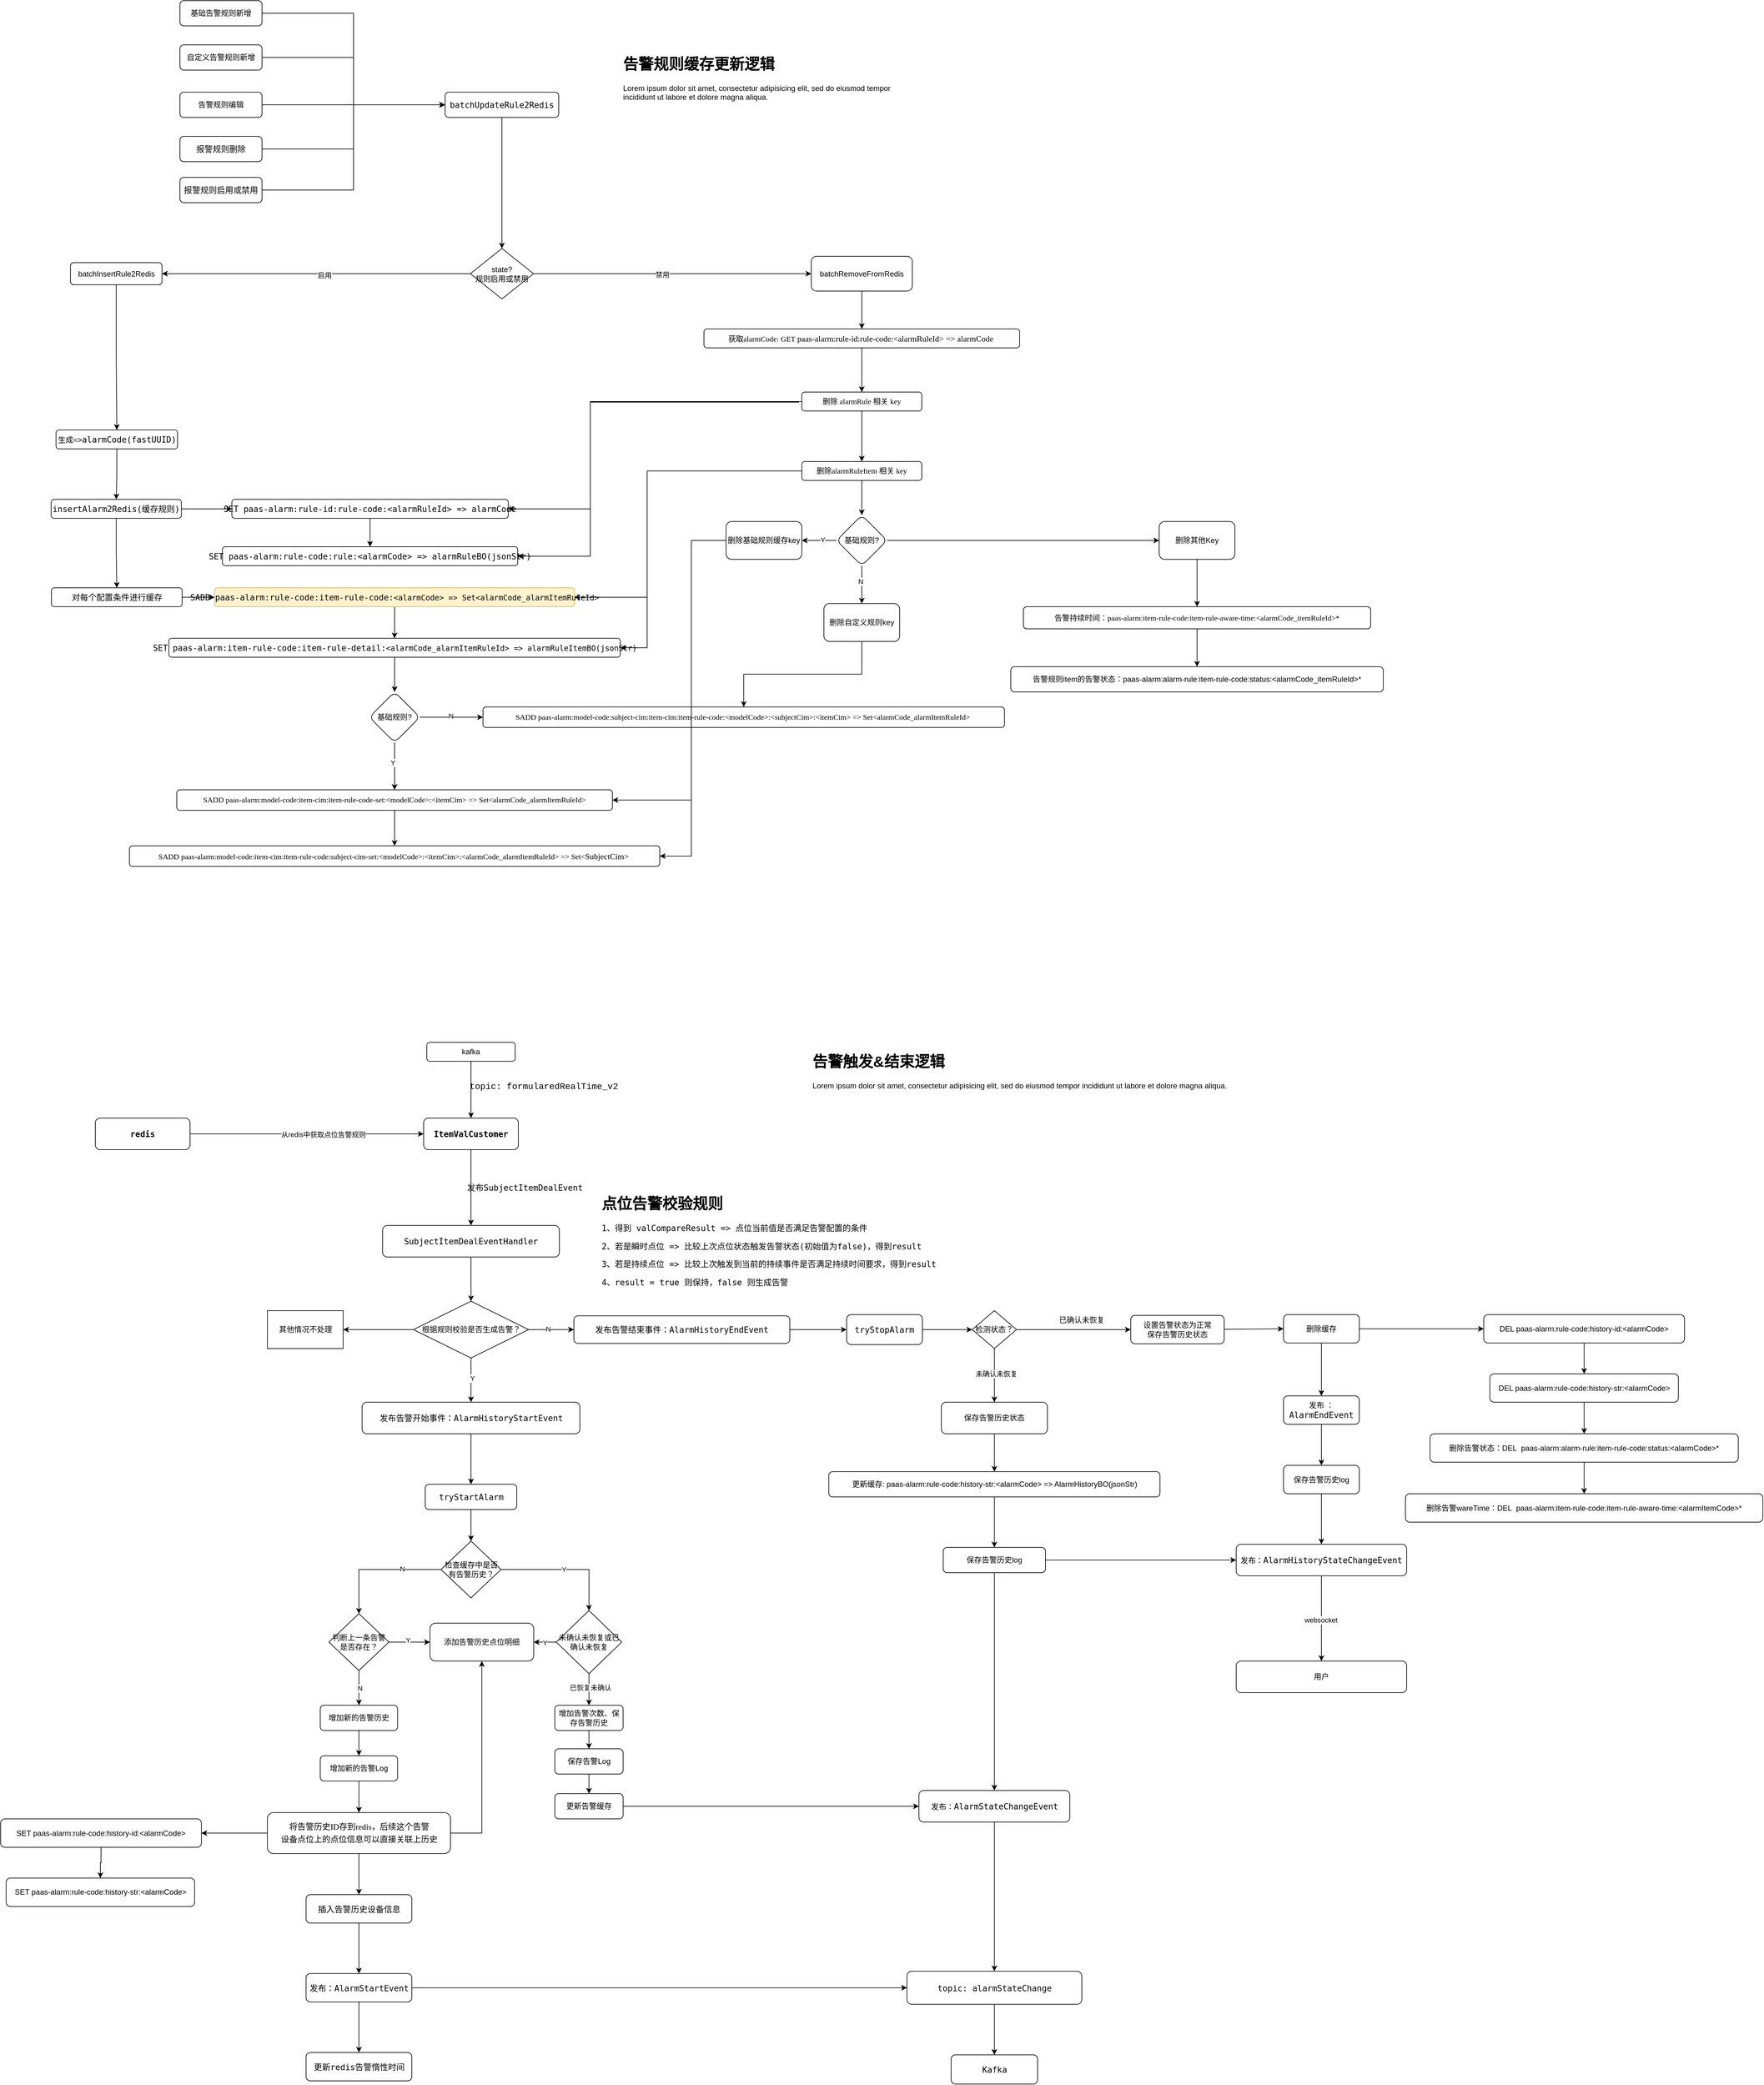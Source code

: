 <mxfile version="26.0.15">
  <diagram name="告警" id="GtPHsBBUX7Yxwo9CKAsK">
    <mxGraphModel dx="5683" dy="1894" grid="1" gridSize="10" guides="1" tooltips="1" connect="1" arrows="1" fold="1" page="1" pageScale="1" pageWidth="827" pageHeight="1169" math="0" shadow="0">
      <root>
        <mxCell id="0" />
        <mxCell id="1" parent="0" />
        <mxCell id="ge6eiEdTAFL3hpT854fV-4" value="" style="edgeStyle=orthogonalEdgeStyle;rounded=0;orthogonalLoop=1;jettySize=auto;html=1;" parent="1" source="ge6eiEdTAFL3hpT854fV-1" target="ge6eiEdTAFL3hpT854fV-3" edge="1">
          <mxGeometry relative="1" as="geometry" />
        </mxCell>
        <mxCell id="ge6eiEdTAFL3hpT854fV-5" value="&lt;div style=&quot;font-family: Consolas, &amp;quot;Courier New&amp;quot;, monospace; font-size: 14px; line-height: 19px; white-space-collapse: preserve;&quot;&gt;&lt;span style=&quot;&quot;&gt;topic: formularedRealTime_v2&lt;/span&gt;&lt;/div&gt;" style="edgeLabel;html=1;align=center;verticalAlign=middle;resizable=0;points=[];fontColor=default;labelBackgroundColor=none;" parent="ge6eiEdTAFL3hpT854fV-4" vertex="1" connectable="0">
          <mxGeometry x="-0.075" y="1" relative="1" as="geometry">
            <mxPoint x="114" y="-2" as="offset" />
          </mxGeometry>
        </mxCell>
        <mxCell id="ge6eiEdTAFL3hpT854fV-1" value="kafka" style="rounded=1;whiteSpace=wrap;html=1;" parent="1" vertex="1">
          <mxGeometry x="-2705" y="1440" width="140" height="30" as="geometry" />
        </mxCell>
        <mxCell id="ge6eiEdTAFL3hpT854fV-12" value="" style="edgeStyle=orthogonalEdgeStyle;rounded=0;orthogonalLoop=1;jettySize=auto;html=1;" parent="1" source="ge6eiEdTAFL3hpT854fV-3" target="ge6eiEdTAFL3hpT854fV-11" edge="1">
          <mxGeometry relative="1" as="geometry" />
        </mxCell>
        <mxCell id="ge6eiEdTAFL3hpT854fV-13" value="&lt;div style=&quot;&quot;&gt;&lt;pre style=&quot;font-family: &amp;quot;JetBrains Mono&amp;quot;, monospace; font-size: 9.8pt;&quot;&gt;&lt;font&gt;发布SubjectItemDealEvent&lt;/font&gt;&lt;/pre&gt;&lt;/div&gt;" style="edgeLabel;html=1;align=center;verticalAlign=middle;resizable=0;points=[];labelBackgroundColor=none;" parent="ge6eiEdTAFL3hpT854fV-12" vertex="1" connectable="0">
          <mxGeometry x="-0.15" relative="1" as="geometry">
            <mxPoint x="85" y="9" as="offset" />
          </mxGeometry>
        </mxCell>
        <mxCell id="ge6eiEdTAFL3hpT854fV-3" value="&lt;div&gt;&lt;pre style=&quot;font-family: &amp;quot;JetBrains Mono&amp;quot;, monospace; font-size: 9.8pt;&quot;&gt;&lt;b style=&quot;background-color: light-dark(#ffffff, var(--ge-dark-color, #121212));&quot;&gt;&lt;font&gt;ItemValCustomer&lt;/font&gt;&lt;/b&gt;&lt;/pre&gt;&lt;/div&gt;" style="rounded=1;whiteSpace=wrap;html=1;labelBackgroundColor=default;" parent="1" vertex="1">
          <mxGeometry x="-2710" y="1560" width="150" height="50" as="geometry" />
        </mxCell>
        <mxCell id="ge6eiEdTAFL3hpT854fV-9" style="edgeStyle=orthogonalEdgeStyle;rounded=0;orthogonalLoop=1;jettySize=auto;html=1;exitX=1;exitY=0.5;exitDx=0;exitDy=0;entryX=0;entryY=0.5;entryDx=0;entryDy=0;" parent="1" source="ge6eiEdTAFL3hpT854fV-6" target="ge6eiEdTAFL3hpT854fV-3" edge="1">
          <mxGeometry relative="1" as="geometry" />
        </mxCell>
        <mxCell id="ge6eiEdTAFL3hpT854fV-10" value="从redis中获取点位告警规则" style="edgeLabel;html=1;align=center;verticalAlign=middle;resizable=0;points=[];" parent="ge6eiEdTAFL3hpT854fV-9" vertex="1" connectable="0">
          <mxGeometry x="0.137" y="-1" relative="1" as="geometry">
            <mxPoint as="offset" />
          </mxGeometry>
        </mxCell>
        <mxCell id="ge6eiEdTAFL3hpT854fV-6" value="&lt;div&gt;&lt;pre style=&quot;font-family: &amp;quot;JetBrains Mono&amp;quot;, monospace; font-size: 9.8pt;&quot;&gt;&lt;b style=&quot;background-color: light-dark(#ffffff, var(--ge-dark-color, #121212));&quot;&gt;&lt;font&gt;redis&lt;/font&gt;&lt;/b&gt;&lt;/pre&gt;&lt;/div&gt;" style="rounded=1;whiteSpace=wrap;html=1;labelBackgroundColor=default;" parent="1" vertex="1">
          <mxGeometry x="-3230" y="1560" width="150" height="50" as="geometry" />
        </mxCell>
        <mxCell id="ge6eiEdTAFL3hpT854fV-15" style="edgeStyle=orthogonalEdgeStyle;rounded=0;orthogonalLoop=1;jettySize=auto;html=1;exitX=0.5;exitY=1;exitDx=0;exitDy=0;" parent="1" source="ge6eiEdTAFL3hpT854fV-11" target="ge6eiEdTAFL3hpT854fV-14" edge="1">
          <mxGeometry relative="1" as="geometry" />
        </mxCell>
        <mxCell id="ge6eiEdTAFL3hpT854fV-11" value="&lt;pre style=&quot;font-family: &amp;quot;JetBrains Mono&amp;quot;, monospace; font-size: 9.8pt;&quot;&gt;&lt;div&gt;&lt;pre style=&quot;font-family: &amp;quot;JetBrains Mono&amp;quot;, monospace; font-size: 9.8pt;&quot;&gt;&lt;div style=&quot;&quot;&gt;&lt;pre style=&quot;font-family: &amp;quot;JetBrains Mono&amp;quot;, monospace; font-size: 9.8pt;&quot;&gt;&lt;font&gt;SubjectItemDealEventHandler&lt;/font&gt;&lt;/pre&gt;&lt;/div&gt;&lt;/pre&gt;&lt;/div&gt;&lt;/pre&gt;" style="rounded=1;whiteSpace=wrap;html=1;labelBackgroundColor=default;strokeColor=default;" parent="1" vertex="1">
          <mxGeometry x="-2775" y="1730" width="280" height="50" as="geometry" />
        </mxCell>
        <mxCell id="ge6eiEdTAFL3hpT854fV-18" style="edgeStyle=orthogonalEdgeStyle;rounded=0;orthogonalLoop=1;jettySize=auto;html=1;exitX=1;exitY=0.5;exitDx=0;exitDy=0;entryX=0;entryY=0.5;entryDx=0;entryDy=0;" parent="1" source="ge6eiEdTAFL3hpT854fV-14" target="ge6eiEdTAFL3hpT854fV-17" edge="1">
          <mxGeometry relative="1" as="geometry" />
        </mxCell>
        <mxCell id="ge6eiEdTAFL3hpT854fV-19" value="N" style="edgeLabel;html=1;align=center;verticalAlign=middle;resizable=0;points=[];" parent="ge6eiEdTAFL3hpT854fV-18" vertex="1" connectable="0">
          <mxGeometry x="-0.17" y="1" relative="1" as="geometry">
            <mxPoint as="offset" />
          </mxGeometry>
        </mxCell>
        <mxCell id="ge6eiEdTAFL3hpT854fV-22" style="edgeStyle=orthogonalEdgeStyle;rounded=0;orthogonalLoop=1;jettySize=auto;html=1;exitX=0.5;exitY=1;exitDx=0;exitDy=0;" parent="1" source="ge6eiEdTAFL3hpT854fV-14" target="ge6eiEdTAFL3hpT854fV-20" edge="1">
          <mxGeometry relative="1" as="geometry" />
        </mxCell>
        <mxCell id="ge6eiEdTAFL3hpT854fV-23" value="Y" style="edgeLabel;html=1;align=center;verticalAlign=middle;resizable=0;points=[];" parent="ge6eiEdTAFL3hpT854fV-22" vertex="1" connectable="0">
          <mxGeometry x="-0.1" y="2" relative="1" as="geometry">
            <mxPoint as="offset" />
          </mxGeometry>
        </mxCell>
        <mxCell id="XDytoGcrAN4II-qXGKHd-34" value="" style="edgeStyle=orthogonalEdgeStyle;rounded=0;orthogonalLoop=1;jettySize=auto;html=1;" parent="1" source="ge6eiEdTAFL3hpT854fV-14" target="XDytoGcrAN4II-qXGKHd-33" edge="1">
          <mxGeometry relative="1" as="geometry" />
        </mxCell>
        <mxCell id="ge6eiEdTAFL3hpT854fV-14" value="根据规则校验是否生成告警？" style="rhombus;whiteSpace=wrap;html=1;" parent="1" vertex="1">
          <mxGeometry x="-2726.25" y="1850" width="182.5" height="90" as="geometry" />
        </mxCell>
        <mxCell id="ge6eiEdTAFL3hpT854fV-25" value="" style="edgeStyle=orthogonalEdgeStyle;rounded=0;orthogonalLoop=1;jettySize=auto;html=1;" parent="1" source="ge6eiEdTAFL3hpT854fV-17" target="ge6eiEdTAFL3hpT854fV-24" edge="1">
          <mxGeometry relative="1" as="geometry" />
        </mxCell>
        <mxCell id="ge6eiEdTAFL3hpT854fV-17" value="&lt;div&gt;&lt;pre style=&quot;font-family: &amp;quot;JetBrains Mono&amp;quot;, monospace; font-size: 9.8pt;&quot;&gt;&lt;font&gt;发布告警结束事件：AlarmHistoryEndEvent&lt;/font&gt;&lt;/pre&gt;&lt;/div&gt;" style="rounded=1;whiteSpace=wrap;html=1;" parent="1" vertex="1">
          <mxGeometry x="-2472" y="1873.13" width="342" height="43.75" as="geometry" />
        </mxCell>
        <mxCell id="ge6eiEdTAFL3hpT854fV-53" value="" style="edgeStyle=orthogonalEdgeStyle;rounded=0;orthogonalLoop=1;jettySize=auto;html=1;" parent="1" source="ge6eiEdTAFL3hpT854fV-20" target="ge6eiEdTAFL3hpT854fV-52" edge="1">
          <mxGeometry relative="1" as="geometry" />
        </mxCell>
        <mxCell id="ge6eiEdTAFL3hpT854fV-20" value="&lt;div&gt;&lt;pre style=&quot;font-family: &amp;quot;JetBrains Mono&amp;quot;, monospace; font-size: 9.8pt;&quot;&gt;&lt;font&gt;发布告警开始事件：AlarmHistoryStartEvent&lt;/font&gt;&lt;/pre&gt;&lt;/div&gt;" style="rounded=1;whiteSpace=wrap;html=1;" parent="1" vertex="1">
          <mxGeometry x="-2807.5" y="2010" width="345" height="50" as="geometry" />
        </mxCell>
        <mxCell id="ge6eiEdTAFL3hpT854fV-27" style="edgeStyle=orthogonalEdgeStyle;rounded=0;orthogonalLoop=1;jettySize=auto;html=1;exitX=1;exitY=0.5;exitDx=0;exitDy=0;entryX=0;entryY=0.5;entryDx=0;entryDy=0;" parent="1" source="ge6eiEdTAFL3hpT854fV-24" target="ge6eiEdTAFL3hpT854fV-26" edge="1">
          <mxGeometry relative="1" as="geometry" />
        </mxCell>
        <mxCell id="ge6eiEdTAFL3hpT854fV-24" value="&lt;pre style=&quot;font-family: &amp;quot;JetBrains Mono&amp;quot;, monospace; font-size: 9.8pt;&quot;&gt;&lt;div&gt;&lt;pre style=&quot;font-family: &amp;quot;JetBrains Mono&amp;quot;, monospace; font-size: 9.8pt;&quot;&gt;&lt;font&gt;tryStopAlarm&lt;/font&gt;&lt;/pre&gt;&lt;/div&gt;&lt;/pre&gt;" style="rounded=1;whiteSpace=wrap;html=1;" parent="1" vertex="1">
          <mxGeometry x="-2040" y="1871.25" width="120" height="47.5" as="geometry" />
        </mxCell>
        <mxCell id="ge6eiEdTAFL3hpT854fV-29" style="edgeStyle=orthogonalEdgeStyle;rounded=0;orthogonalLoop=1;jettySize=auto;html=1;exitX=1;exitY=0.5;exitDx=0;exitDy=0;entryX=0;entryY=0.5;entryDx=0;entryDy=0;" parent="1" source="ge6eiEdTAFL3hpT854fV-26" target="ge6eiEdTAFL3hpT854fV-28" edge="1">
          <mxGeometry relative="1" as="geometry" />
        </mxCell>
        <mxCell id="ge6eiEdTAFL3hpT854fV-43" style="edgeStyle=orthogonalEdgeStyle;rounded=0;orthogonalLoop=1;jettySize=auto;html=1;exitX=0.5;exitY=1;exitDx=0;exitDy=0;entryX=0.5;entryY=0;entryDx=0;entryDy=0;" parent="1" source="ge6eiEdTAFL3hpT854fV-26" target="ge6eiEdTAFL3hpT854fV-42" edge="1">
          <mxGeometry relative="1" as="geometry" />
        </mxCell>
        <mxCell id="ge6eiEdTAFL3hpT854fV-44" value="未确认未恢复" style="edgeLabel;html=1;align=center;verticalAlign=middle;resizable=0;points=[];" parent="ge6eiEdTAFL3hpT854fV-43" vertex="1" connectable="0">
          <mxGeometry x="-0.067" y="3" relative="1" as="geometry">
            <mxPoint as="offset" />
          </mxGeometry>
        </mxCell>
        <mxCell id="ge6eiEdTAFL3hpT854fV-26" value="检测状态？" style="rhombus;whiteSpace=wrap;html=1;" parent="1" vertex="1">
          <mxGeometry x="-1841" y="1865" width="70" height="60" as="geometry" />
        </mxCell>
        <mxCell id="ge6eiEdTAFL3hpT854fV-32" value="" style="rounded=0;orthogonalLoop=1;jettySize=auto;html=1;entryX=0;entryY=0.5;entryDx=0;entryDy=0;" parent="1" source="ge6eiEdTAFL3hpT854fV-28" target="ge6eiEdTAFL3hpT854fV-31" edge="1">
          <mxGeometry relative="1" as="geometry" />
        </mxCell>
        <mxCell id="ge6eiEdTAFL3hpT854fV-37" value="" style="edgeStyle=orthogonalEdgeStyle;rounded=0;orthogonalLoop=1;jettySize=auto;html=1;exitX=0.5;exitY=1;exitDx=0;exitDy=0;" parent="1" source="ge6eiEdTAFL3hpT854fV-34" target="ge6eiEdTAFL3hpT854fV-36" edge="1">
          <mxGeometry relative="1" as="geometry" />
        </mxCell>
        <mxCell id="ge6eiEdTAFL3hpT854fV-28" value="&lt;div&gt;设置告警状态为正常&lt;/div&gt;&lt;div&gt;保存告警历史状态&lt;/div&gt;" style="rounded=1;whiteSpace=wrap;html=1;" parent="1" vertex="1">
          <mxGeometry x="-1590" y="1872.5" width="148" height="45" as="geometry" />
        </mxCell>
        <mxCell id="ge6eiEdTAFL3hpT854fV-30" value="已确认未恢复" style="text;html=1;align=center;verticalAlign=middle;resizable=0;points=[];autosize=1;strokeColor=none;fillColor=none;" parent="1" vertex="1">
          <mxGeometry x="-1718" y="1865" width="100" height="30" as="geometry" />
        </mxCell>
        <mxCell id="ge6eiEdTAFL3hpT854fV-40" value="" style="edgeStyle=orthogonalEdgeStyle;rounded=0;orthogonalLoop=1;jettySize=auto;html=1;" parent="1" source="ge6eiEdTAFL3hpT854fV-31" target="ge6eiEdTAFL3hpT854fV-39" edge="1">
          <mxGeometry relative="1" as="geometry" />
        </mxCell>
        <mxCell id="XDytoGcrAN4II-qXGKHd-118" value="" style="edgeStyle=orthogonalEdgeStyle;rounded=0;orthogonalLoop=1;jettySize=auto;html=1;exitX=1;exitY=0.5;exitDx=0;exitDy=0;" parent="1" source="ge6eiEdTAFL3hpT854fV-31" target="XDytoGcrAN4II-qXGKHd-117" edge="1">
          <mxGeometry relative="1" as="geometry">
            <mxPoint x="-1110.88" y="1895.63" as="sourcePoint" />
          </mxGeometry>
        </mxCell>
        <mxCell id="ge6eiEdTAFL3hpT854fV-31" value="&lt;div&gt;删除缓存&lt;/div&gt;" style="rounded=1;whiteSpace=wrap;html=1;" parent="1" vertex="1">
          <mxGeometry x="-1348" y="1871.25" width="120" height="45" as="geometry" />
        </mxCell>
        <mxCell id="ge6eiEdTAFL3hpT854fV-34" value="&lt;div&gt;保存告警历史log&lt;/div&gt;" style="rounded=1;whiteSpace=wrap;html=1;" parent="1" vertex="1">
          <mxGeometry x="-1348" y="2110" width="120" height="45" as="geometry" />
        </mxCell>
        <mxCell id="ge6eiEdTAFL3hpT854fV-105" value="" style="edgeStyle=orthogonalEdgeStyle;rounded=0;orthogonalLoop=1;jettySize=auto;html=1;" parent="1" source="ge6eiEdTAFL3hpT854fV-36" target="ge6eiEdTAFL3hpT854fV-104" edge="1">
          <mxGeometry relative="1" as="geometry" />
        </mxCell>
        <mxCell id="ge6eiEdTAFL3hpT854fV-106" value="websocket" style="edgeLabel;html=1;align=center;verticalAlign=middle;resizable=0;points=[];" parent="ge6eiEdTAFL3hpT854fV-105" vertex="1" connectable="0">
          <mxGeometry x="0.048" y="-1" relative="1" as="geometry">
            <mxPoint y="-1" as="offset" />
          </mxGeometry>
        </mxCell>
        <mxCell id="ge6eiEdTAFL3hpT854fV-36" value="&lt;div&gt;发布：&lt;span style=&quot;font-family: &amp;quot;JetBrains Mono&amp;quot;, monospace; font-size: 9.8pt;&quot;&gt;&lt;font&gt;AlarmHistoryStateChangeEvent&lt;/font&gt;&lt;/span&gt;&lt;/div&gt;" style="rounded=1;whiteSpace=wrap;html=1;labelBackgroundColor=none;labelBorderColor=none;textShadow=0;" parent="1" vertex="1">
          <mxGeometry x="-1423" y="2235" width="270" height="50" as="geometry" />
        </mxCell>
        <mxCell id="ge6eiEdTAFL3hpT854fV-41" style="edgeStyle=orthogonalEdgeStyle;rounded=0;orthogonalLoop=1;jettySize=auto;html=1;exitX=0.5;exitY=1;exitDx=0;exitDy=0;" parent="1" source="ge6eiEdTAFL3hpT854fV-39" target="ge6eiEdTAFL3hpT854fV-34" edge="1">
          <mxGeometry relative="1" as="geometry" />
        </mxCell>
        <mxCell id="ge6eiEdTAFL3hpT854fV-39" value="&lt;span style=&quot;text-wrap-mode: nowrap;&quot;&gt;发布 ：&lt;/span&gt;&lt;span style=&quot;text-wrap-mode: nowrap; font-family: &amp;quot;JetBrains Mono&amp;quot;, monospace; font-size: 9.8pt;&quot;&gt;AlarmEndEvent&lt;/span&gt;" style="rounded=1;whiteSpace=wrap;html=1;" parent="1" vertex="1">
          <mxGeometry x="-1348" y="2000" width="120" height="45" as="geometry" />
        </mxCell>
        <mxCell id="ge6eiEdTAFL3hpT854fV-46" value="" style="edgeStyle=orthogonalEdgeStyle;rounded=0;orthogonalLoop=1;jettySize=auto;html=1;" parent="1" source="ge6eiEdTAFL3hpT854fV-42" target="ge6eiEdTAFL3hpT854fV-45" edge="1">
          <mxGeometry relative="1" as="geometry" />
        </mxCell>
        <mxCell id="ge6eiEdTAFL3hpT854fV-42" value="保存告警历史状态" style="rounded=1;whiteSpace=wrap;html=1;" parent="1" vertex="1">
          <mxGeometry x="-1890" y="2010" width="168" height="50" as="geometry" />
        </mxCell>
        <mxCell id="ge6eiEdTAFL3hpT854fV-48" value="" style="edgeStyle=orthogonalEdgeStyle;rounded=0;orthogonalLoop=1;jettySize=auto;html=1;" parent="1" source="ge6eiEdTAFL3hpT854fV-45" target="ge6eiEdTAFL3hpT854fV-47" edge="1">
          <mxGeometry relative="1" as="geometry" />
        </mxCell>
        <mxCell id="ge6eiEdTAFL3hpT854fV-45" value="更新缓存: paas-alarm:rule-code:history-str:&amp;lt;alarmCode&amp;gt; =&amp;gt; AlarmHistoryBO(jsonStr)" style="rounded=1;whiteSpace=wrap;html=1;" parent="1" vertex="1">
          <mxGeometry x="-2068.25" y="2120" width="524.5" height="40" as="geometry" />
        </mxCell>
        <mxCell id="ge6eiEdTAFL3hpT854fV-49" style="edgeStyle=orthogonalEdgeStyle;rounded=0;orthogonalLoop=1;jettySize=auto;html=1;exitX=1;exitY=0.5;exitDx=0;exitDy=0;entryX=0;entryY=0.5;entryDx=0;entryDy=0;" parent="1" source="ge6eiEdTAFL3hpT854fV-47" target="ge6eiEdTAFL3hpT854fV-36" edge="1">
          <mxGeometry relative="1" as="geometry" />
        </mxCell>
        <mxCell id="ge6eiEdTAFL3hpT854fV-51" value="" style="edgeStyle=orthogonalEdgeStyle;rounded=0;orthogonalLoop=1;jettySize=auto;html=1;" parent="1" source="ge6eiEdTAFL3hpT854fV-47" target="ge6eiEdTAFL3hpT854fV-50" edge="1">
          <mxGeometry relative="1" as="geometry" />
        </mxCell>
        <mxCell id="ge6eiEdTAFL3hpT854fV-47" value="保存告警历史log" style="rounded=1;whiteSpace=wrap;html=1;" parent="1" vertex="1">
          <mxGeometry x="-1887" y="2240" width="162" height="40" as="geometry" />
        </mxCell>
        <mxCell id="ge6eiEdTAFL3hpT854fV-100" style="edgeStyle=orthogonalEdgeStyle;rounded=0;orthogonalLoop=1;jettySize=auto;html=1;exitX=0.5;exitY=1;exitDx=0;exitDy=0;" parent="1" source="ge6eiEdTAFL3hpT854fV-50" target="ge6eiEdTAFL3hpT854fV-97" edge="1">
          <mxGeometry relative="1" as="geometry" />
        </mxCell>
        <mxCell id="ge6eiEdTAFL3hpT854fV-50" value="发布：&lt;span style=&quot;font-family: &amp;quot;JetBrains Mono&amp;quot;, monospace; font-size: 9.8pt;&quot;&gt;&lt;font&gt;AlarmStateChangeEvent&lt;/font&gt;&lt;/span&gt;" style="rounded=1;whiteSpace=wrap;html=1;" parent="1" vertex="1">
          <mxGeometry x="-1925.5" y="2625" width="239" height="50" as="geometry" />
        </mxCell>
        <mxCell id="ge6eiEdTAFL3hpT854fV-55" style="edgeStyle=orthogonalEdgeStyle;rounded=0;orthogonalLoop=1;jettySize=auto;html=1;exitX=0.5;exitY=1;exitDx=0;exitDy=0;entryX=0.5;entryY=0;entryDx=0;entryDy=0;" parent="1" source="ge6eiEdTAFL3hpT854fV-52" target="ge6eiEdTAFL3hpT854fV-54" edge="1">
          <mxGeometry relative="1" as="geometry" />
        </mxCell>
        <mxCell id="ge6eiEdTAFL3hpT854fV-52" value="&lt;pre style=&quot;font-family: &amp;quot;JetBrains Mono&amp;quot;, monospace; font-size: 9.8pt;&quot;&gt;&lt;div&gt;&lt;pre style=&quot;font-family: &amp;quot;JetBrains Mono&amp;quot;, monospace; font-size: 9.8pt;&quot;&gt;&lt;span&gt;&lt;font&gt;tryStartAlarm&lt;/font&gt;&lt;/span&gt;&lt;/pre&gt;&lt;/div&gt;&lt;/pre&gt;" style="rounded=1;whiteSpace=wrap;html=1;" parent="1" vertex="1">
          <mxGeometry x="-2707.5" y="2140" width="145" height="40" as="geometry" />
        </mxCell>
        <mxCell id="ge6eiEdTAFL3hpT854fV-57" value="" style="edgeStyle=orthogonalEdgeStyle;rounded=0;orthogonalLoop=1;jettySize=auto;html=1;exitX=1;exitY=0.5;exitDx=0;exitDy=0;" parent="1" source="ge6eiEdTAFL3hpT854fV-54" target="ge6eiEdTAFL3hpT854fV-56" edge="1">
          <mxGeometry relative="1" as="geometry" />
        </mxCell>
        <mxCell id="ge6eiEdTAFL3hpT854fV-58" value="Y" style="edgeLabel;html=1;align=center;verticalAlign=middle;resizable=0;points=[];" parent="ge6eiEdTAFL3hpT854fV-57" vertex="1" connectable="0">
          <mxGeometry x="-0.025" relative="1" as="geometry">
            <mxPoint as="offset" />
          </mxGeometry>
        </mxCell>
        <mxCell id="ge6eiEdTAFL3hpT854fV-75" value="" style="edgeStyle=orthogonalEdgeStyle;rounded=0;orthogonalLoop=1;jettySize=auto;html=1;" parent="1" source="ge6eiEdTAFL3hpT854fV-54" target="ge6eiEdTAFL3hpT854fV-74" edge="1">
          <mxGeometry relative="1" as="geometry" />
        </mxCell>
        <mxCell id="ge6eiEdTAFL3hpT854fV-76" value="N" style="edgeLabel;html=1;align=center;verticalAlign=middle;resizable=0;points=[];" parent="ge6eiEdTAFL3hpT854fV-75" vertex="1" connectable="0">
          <mxGeometry x="-0.38" y="-1" relative="1" as="geometry">
            <mxPoint as="offset" />
          </mxGeometry>
        </mxCell>
        <mxCell id="ge6eiEdTAFL3hpT854fV-54" value="检查缓存中是否有告警历史？" style="rhombus;whiteSpace=wrap;html=1;" parent="1" vertex="1">
          <mxGeometry x="-2682.5" y="2230" width="95" height="90" as="geometry" />
        </mxCell>
        <mxCell id="ge6eiEdTAFL3hpT854fV-64" value="" style="edgeStyle=orthogonalEdgeStyle;rounded=0;orthogonalLoop=1;jettySize=auto;html=1;" parent="1" source="ge6eiEdTAFL3hpT854fV-56" target="ge6eiEdTAFL3hpT854fV-63" edge="1">
          <mxGeometry relative="1" as="geometry" />
        </mxCell>
        <mxCell id="ge6eiEdTAFL3hpT854fV-65" value="Y" style="edgeLabel;html=1;align=center;verticalAlign=middle;resizable=0;points=[];" parent="ge6eiEdTAFL3hpT854fV-64" vertex="1" connectable="0">
          <mxGeometry x="-0.158" y="1" relative="1" as="geometry">
            <mxPoint as="offset" />
          </mxGeometry>
        </mxCell>
        <mxCell id="ge6eiEdTAFL3hpT854fV-67" value="" style="edgeStyle=orthogonalEdgeStyle;rounded=0;orthogonalLoop=1;jettySize=auto;html=1;" parent="1" source="ge6eiEdTAFL3hpT854fV-56" target="ge6eiEdTAFL3hpT854fV-66" edge="1">
          <mxGeometry relative="1" as="geometry" />
        </mxCell>
        <mxCell id="ge6eiEdTAFL3hpT854fV-68" value="已恢复未确认" style="edgeLabel;html=1;align=center;verticalAlign=middle;resizable=0;points=[];" parent="ge6eiEdTAFL3hpT854fV-67" vertex="1" connectable="0">
          <mxGeometry x="-0.14" y="2" relative="1" as="geometry">
            <mxPoint as="offset" />
          </mxGeometry>
        </mxCell>
        <mxCell id="ge6eiEdTAFL3hpT854fV-56" value="未确认未恢复或已确认未恢复" style="rhombus;whiteSpace=wrap;html=1;" parent="1" vertex="1">
          <mxGeometry x="-2500" y="2340" width="103.75" height="100" as="geometry" />
        </mxCell>
        <mxCell id="ge6eiEdTAFL3hpT854fV-63" value="添加告警历史点位明细" style="whiteSpace=wrap;html=1;glass=0;rounded=1;" parent="1" vertex="1">
          <mxGeometry x="-2700" y="2360" width="164.38" height="60" as="geometry" />
        </mxCell>
        <mxCell id="ge6eiEdTAFL3hpT854fV-70" value="" style="edgeStyle=orthogonalEdgeStyle;rounded=0;orthogonalLoop=1;jettySize=auto;html=1;" parent="1" source="ge6eiEdTAFL3hpT854fV-66" target="ge6eiEdTAFL3hpT854fV-69" edge="1">
          <mxGeometry relative="1" as="geometry" />
        </mxCell>
        <mxCell id="ge6eiEdTAFL3hpT854fV-66" value="增加告警次数、保存告警历史" style="whiteSpace=wrap;html=1;rounded=1;" parent="1" vertex="1">
          <mxGeometry x="-2502.19" y="2490" width="108.13" height="40" as="geometry" />
        </mxCell>
        <mxCell id="ge6eiEdTAFL3hpT854fV-72" value="" style="edgeStyle=orthogonalEdgeStyle;rounded=0;orthogonalLoop=1;jettySize=auto;html=1;" parent="1" source="ge6eiEdTAFL3hpT854fV-69" target="ge6eiEdTAFL3hpT854fV-71" edge="1">
          <mxGeometry relative="1" as="geometry" />
        </mxCell>
        <mxCell id="ge6eiEdTAFL3hpT854fV-69" value="保存告警Log" style="whiteSpace=wrap;html=1;rounded=1;glass=0;" parent="1" vertex="1">
          <mxGeometry x="-2502.19" y="2559" width="108.13" height="40" as="geometry" />
        </mxCell>
        <mxCell id="ge6eiEdTAFL3hpT854fV-73" style="edgeStyle=orthogonalEdgeStyle;rounded=0;orthogonalLoop=1;jettySize=auto;html=1;exitX=1;exitY=0.5;exitDx=0;exitDy=0;entryX=0;entryY=0.5;entryDx=0;entryDy=0;" parent="1" source="ge6eiEdTAFL3hpT854fV-71" target="ge6eiEdTAFL3hpT854fV-50" edge="1">
          <mxGeometry relative="1" as="geometry" />
        </mxCell>
        <mxCell id="ge6eiEdTAFL3hpT854fV-71" value="更新告警缓存" style="whiteSpace=wrap;html=1;rounded=1;" parent="1" vertex="1">
          <mxGeometry x="-2502.19" y="2630" width="108.13" height="40" as="geometry" />
        </mxCell>
        <mxCell id="ge6eiEdTAFL3hpT854fV-80" style="edgeStyle=orthogonalEdgeStyle;rounded=0;orthogonalLoop=1;jettySize=auto;html=1;exitX=1;exitY=0.5;exitDx=0;exitDy=0;entryX=0;entryY=0.5;entryDx=0;entryDy=0;" parent="1" source="ge6eiEdTAFL3hpT854fV-74" target="ge6eiEdTAFL3hpT854fV-63" edge="1">
          <mxGeometry relative="1" as="geometry" />
        </mxCell>
        <mxCell id="ge6eiEdTAFL3hpT854fV-81" value="Y" style="edgeLabel;html=1;align=center;verticalAlign=middle;resizable=0;points=[];" parent="ge6eiEdTAFL3hpT854fV-80" vertex="1" connectable="0">
          <mxGeometry x="-0.082" y="3" relative="1" as="geometry">
            <mxPoint as="offset" />
          </mxGeometry>
        </mxCell>
        <mxCell id="ge6eiEdTAFL3hpT854fV-83" value="" style="edgeStyle=orthogonalEdgeStyle;rounded=0;orthogonalLoop=1;jettySize=auto;html=1;" parent="1" source="ge6eiEdTAFL3hpT854fV-74" target="ge6eiEdTAFL3hpT854fV-82" edge="1">
          <mxGeometry relative="1" as="geometry" />
        </mxCell>
        <mxCell id="ge6eiEdTAFL3hpT854fV-89" value="N" style="edgeLabel;html=1;align=center;verticalAlign=middle;resizable=0;points=[];" parent="ge6eiEdTAFL3hpT854fV-83" vertex="1" connectable="0">
          <mxGeometry x="0.025" y="1" relative="1" as="geometry">
            <mxPoint as="offset" />
          </mxGeometry>
        </mxCell>
        <mxCell id="ge6eiEdTAFL3hpT854fV-74" value="判断上一条告警是否存在？" style="rhombus;whiteSpace=wrap;html=1;" parent="1" vertex="1">
          <mxGeometry x="-2860" y="2345" width="95" height="90" as="geometry" />
        </mxCell>
        <mxCell id="ge6eiEdTAFL3hpT854fV-86" value="" style="edgeStyle=orthogonalEdgeStyle;rounded=0;orthogonalLoop=1;jettySize=auto;html=1;" parent="1" source="ge6eiEdTAFL3hpT854fV-82" target="ge6eiEdTAFL3hpT854fV-85" edge="1">
          <mxGeometry relative="1" as="geometry" />
        </mxCell>
        <mxCell id="ge6eiEdTAFL3hpT854fV-82" value="增加新的告警历史" style="whiteSpace=wrap;html=1;rounded=1;" parent="1" vertex="1">
          <mxGeometry x="-2873.75" y="2490" width="122.5" height="40" as="geometry" />
        </mxCell>
        <mxCell id="ge6eiEdTAFL3hpT854fV-88" value="" style="edgeStyle=orthogonalEdgeStyle;rounded=0;orthogonalLoop=1;jettySize=auto;html=1;" parent="1" source="ge6eiEdTAFL3hpT854fV-85" target="ge6eiEdTAFL3hpT854fV-87" edge="1">
          <mxGeometry relative="1" as="geometry" />
        </mxCell>
        <mxCell id="ge6eiEdTAFL3hpT854fV-85" value="增加新的告警Log" style="whiteSpace=wrap;html=1;rounded=1;" parent="1" vertex="1">
          <mxGeometry x="-2873.75" y="2570" width="122.5" height="40" as="geometry" />
        </mxCell>
        <mxCell id="ge6eiEdTAFL3hpT854fV-90" style="edgeStyle=orthogonalEdgeStyle;rounded=0;orthogonalLoop=1;jettySize=auto;html=1;exitX=1;exitY=0.5;exitDx=0;exitDy=0;entryX=0.5;entryY=1;entryDx=0;entryDy=0;" parent="1" source="ge6eiEdTAFL3hpT854fV-87" target="ge6eiEdTAFL3hpT854fV-63" edge="1">
          <mxGeometry relative="1" as="geometry" />
        </mxCell>
        <mxCell id="ge6eiEdTAFL3hpT854fV-92" value="" style="edgeStyle=orthogonalEdgeStyle;rounded=0;orthogonalLoop=1;jettySize=auto;html=1;" parent="1" source="ge6eiEdTAFL3hpT854fV-87" target="ge6eiEdTAFL3hpT854fV-91" edge="1">
          <mxGeometry relative="1" as="geometry" />
        </mxCell>
        <mxCell id="XDytoGcrAN4II-qXGKHd-125" style="edgeStyle=orthogonalEdgeStyle;rounded=0;orthogonalLoop=1;jettySize=auto;html=1;exitX=0;exitY=0.5;exitDx=0;exitDy=0;entryX=1;entryY=0.5;entryDx=0;entryDy=0;" parent="1" source="ge6eiEdTAFL3hpT854fV-87" target="XDytoGcrAN4II-qXGKHd-123" edge="1">
          <mxGeometry relative="1" as="geometry" />
        </mxCell>
        <mxCell id="ge6eiEdTAFL3hpT854fV-87" value="&lt;div style=&quot;line-height: 50%;&quot;&gt;&lt;pre style=&quot;font-size: 9.8pt; line-height: 50%;&quot;&gt;&lt;font style=&quot;line-height: 50%;&quot; face=&quot;Verdana&quot;&gt;&lt;span style=&quot;background-color: light-dark(#ffffff, var(--ge-dark-color, #121212)); line-height: 50%;&quot;&gt;&lt;span style=&quot;line-height: 50%;&quot;&gt;将告警历史&lt;/span&gt;&lt;span style=&quot;line-height: 50%;&quot;&gt;ID&lt;/span&gt;&lt;span style=&quot;line-height: 50%;&quot;&gt;存到&lt;/span&gt;&lt;span style=&quot;line-height: 50%;&quot;&gt;redis&lt;/span&gt;&lt;span style=&quot;line-height: 50%;&quot;&gt;，后续这个告警&lt;/span&gt;&lt;/span&gt;&lt;/font&gt;&lt;/pre&gt;&lt;pre style=&quot;font-size: 9.8pt; line-height: 50%;&quot;&gt;&lt;span style=&quot;line-height: 50%;&quot;&gt;&lt;font style=&quot;line-height: 50%;&quot; face=&quot;Verdana&quot;&gt;&lt;span style=&quot;line-height: 50%;&quot;&gt;设备点位上的点位信息可以直接关联上历史&lt;/span&gt;&lt;/font&gt;&lt;/span&gt;&lt;/pre&gt;&lt;/div&gt;" style="whiteSpace=wrap;html=1;rounded=1;" parent="1" vertex="1">
          <mxGeometry x="-2957.5" y="2660" width="290" height="65" as="geometry" />
        </mxCell>
        <mxCell id="ge6eiEdTAFL3hpT854fV-94" value="" style="edgeStyle=orthogonalEdgeStyle;rounded=0;orthogonalLoop=1;jettySize=auto;html=1;" parent="1" source="ge6eiEdTAFL3hpT854fV-91" target="ge6eiEdTAFL3hpT854fV-93" edge="1">
          <mxGeometry relative="1" as="geometry" />
        </mxCell>
        <mxCell id="ge6eiEdTAFL3hpT854fV-91" value="&lt;pre style=&quot;font-family: 宋体, monospace; font-size: 9.8pt;&quot;&gt;插入告警历史设备信息&lt;/pre&gt;" style="whiteSpace=wrap;html=1;rounded=1;shadow=0;" parent="1" vertex="1">
          <mxGeometry x="-2896.25" y="2790" width="167.5" height="45" as="geometry" />
        </mxCell>
        <mxCell id="ge6eiEdTAFL3hpT854fV-96" value="" style="edgeStyle=orthogonalEdgeStyle;rounded=0;orthogonalLoop=1;jettySize=auto;html=1;" parent="1" source="ge6eiEdTAFL3hpT854fV-93" target="ge6eiEdTAFL3hpT854fV-95" edge="1">
          <mxGeometry relative="1" as="geometry" />
        </mxCell>
        <mxCell id="ge6eiEdTAFL3hpT854fV-98" style="edgeStyle=orthogonalEdgeStyle;rounded=0;orthogonalLoop=1;jettySize=auto;html=1;exitX=1;exitY=0.5;exitDx=0;exitDy=0;" parent="1" source="ge6eiEdTAFL3hpT854fV-93" target="ge6eiEdTAFL3hpT854fV-97" edge="1">
          <mxGeometry relative="1" as="geometry" />
        </mxCell>
        <mxCell id="ge6eiEdTAFL3hpT854fV-93" value="&lt;pre style=&quot;font-family: 宋体, monospace; font-size: 9.8pt;&quot;&gt;发布：AlarmStartEvent&lt;/pre&gt;" style="whiteSpace=wrap;html=1;rounded=1;" parent="1" vertex="1">
          <mxGeometry x="-2896.25" y="2915" width="167.5" height="45" as="geometry" />
        </mxCell>
        <mxCell id="ge6eiEdTAFL3hpT854fV-95" value="&lt;pre style=&quot;font-family: 宋体, monospace; font-size: 9.8pt;&quot;&gt;更新redis告警惰性时间&lt;/pre&gt;" style="whiteSpace=wrap;html=1;rounded=1;" parent="1" vertex="1">
          <mxGeometry x="-2896.25" y="3040" width="167.5" height="45" as="geometry" />
        </mxCell>
        <mxCell id="ge6eiEdTAFL3hpT854fV-102" value="" style="edgeStyle=orthogonalEdgeStyle;rounded=0;orthogonalLoop=1;jettySize=auto;html=1;" parent="1" source="ge6eiEdTAFL3hpT854fV-97" target="ge6eiEdTAFL3hpT854fV-101" edge="1">
          <mxGeometry relative="1" as="geometry" />
        </mxCell>
        <mxCell id="ge6eiEdTAFL3hpT854fV-97" value="&lt;pre style=&quot;font-family: &amp;quot;JetBrains Mono&amp;quot;, monospace; font-size: 9.8pt;&quot;&gt;topic: alarmStateChange&lt;/pre&gt;" style="rounded=1;whiteSpace=wrap;html=1;" parent="1" vertex="1">
          <mxGeometry x="-1944.5" y="2911.25" width="277" height="52.5" as="geometry" />
        </mxCell>
        <mxCell id="ge6eiEdTAFL3hpT854fV-99" value="&lt;pre style=&quot;font-family: &amp;quot;JetBrains Mono&amp;quot;, monospace; font-size: 9.8pt;&quot;&gt;&lt;br&gt;&lt;/pre&gt;" style="text;html=1;align=center;verticalAlign=middle;resizable=0;points=[];autosize=1;strokeColor=none;fillColor=none;" parent="1" vertex="1">
          <mxGeometry x="-2600" y="2897.5" width="20" height="60" as="geometry" />
        </mxCell>
        <mxCell id="ge6eiEdTAFL3hpT854fV-101" value="&lt;pre style=&quot;font-family: &amp;quot;JetBrains Mono&amp;quot;, monospace; font-size: 9.8pt;&quot;&gt;Kafka&lt;/pre&gt;" style="rounded=1;whiteSpace=wrap;html=1;" parent="1" vertex="1">
          <mxGeometry x="-1874.5" y="3043.75" width="137" height="46.25" as="geometry" />
        </mxCell>
        <mxCell id="ge6eiEdTAFL3hpT854fV-104" value="用户" style="rounded=1;whiteSpace=wrap;html=1;labelBackgroundColor=none;labelBorderColor=none;textShadow=0;" parent="1" vertex="1">
          <mxGeometry x="-1423" y="2420" width="270" height="50" as="geometry" />
        </mxCell>
        <mxCell id="XDytoGcrAN4II-qXGKHd-33" value="其他情况不处理" style="whiteSpace=wrap;html=1;" parent="1" vertex="1">
          <mxGeometry x="-2957.5" y="1865" width="120" height="60" as="geometry" />
        </mxCell>
        <mxCell id="XDytoGcrAN4II-qXGKHd-37" value="" style="edgeStyle=orthogonalEdgeStyle;rounded=0;orthogonalLoop=1;jettySize=auto;html=1;entryX=0;entryY=0.5;entryDx=0;entryDy=0;" parent="1" source="XDytoGcrAN4II-qXGKHd-35" target="XDytoGcrAN4II-qXGKHd-36" edge="1">
          <mxGeometry relative="1" as="geometry" />
        </mxCell>
        <mxCell id="XDytoGcrAN4II-qXGKHd-35" value="基础告警规则新增" style="rounded=1;whiteSpace=wrap;html=1;" parent="1" vertex="1">
          <mxGeometry x="-3096" y="-210" width="130" height="40" as="geometry" />
        </mxCell>
        <mxCell id="XDytoGcrAN4II-qXGKHd-53" style="edgeStyle=orthogonalEdgeStyle;rounded=0;orthogonalLoop=1;jettySize=auto;html=1;exitX=0.5;exitY=1;exitDx=0;exitDy=0;" parent="1" source="XDytoGcrAN4II-qXGKHd-36" target="XDytoGcrAN4II-qXGKHd-52" edge="1">
          <mxGeometry relative="1" as="geometry" />
        </mxCell>
        <mxCell id="XDytoGcrAN4II-qXGKHd-36" value="&lt;div&gt;&lt;pre style=&quot;font-family: &amp;quot;JetBrains Mono&amp;quot;, monospace; font-size: 9.8pt;&quot;&gt;&lt;span&gt;&lt;font&gt;batchUpdateRule2Redis&lt;/font&gt;&lt;/span&gt;&lt;/pre&gt;&lt;/div&gt;" style="rounded=1;whiteSpace=wrap;html=1;" parent="1" vertex="1">
          <mxGeometry x="-2676" y="-65" width="180" height="40" as="geometry" />
        </mxCell>
        <mxCell id="XDytoGcrAN4II-qXGKHd-40" style="edgeStyle=orthogonalEdgeStyle;rounded=0;orthogonalLoop=1;jettySize=auto;html=1;exitX=1;exitY=0.5;exitDx=0;exitDy=0;entryX=0;entryY=0.5;entryDx=0;entryDy=0;" parent="1" source="XDytoGcrAN4II-qXGKHd-38" target="XDytoGcrAN4II-qXGKHd-36" edge="1">
          <mxGeometry relative="1" as="geometry" />
        </mxCell>
        <mxCell id="XDytoGcrAN4II-qXGKHd-38" value="&lt;div&gt;&lt;pre style=&quot;font-family: 宋体, monospace; font-size: 9.8pt;&quot;&gt;&lt;span&gt;&lt;font&gt;报警规则删除&lt;/font&gt;&lt;/span&gt;&lt;/pre&gt;&lt;/div&gt;" style="rounded=1;whiteSpace=wrap;html=1;" parent="1" vertex="1">
          <mxGeometry x="-3096" y="5" width="130" height="40" as="geometry" />
        </mxCell>
        <mxCell id="XDytoGcrAN4II-qXGKHd-43" style="edgeStyle=orthogonalEdgeStyle;rounded=0;orthogonalLoop=1;jettySize=auto;html=1;exitX=1;exitY=0.5;exitDx=0;exitDy=0;entryX=0;entryY=0.5;entryDx=0;entryDy=0;" parent="1" source="XDytoGcrAN4II-qXGKHd-41" target="XDytoGcrAN4II-qXGKHd-36" edge="1">
          <mxGeometry relative="1" as="geometry" />
        </mxCell>
        <mxCell id="XDytoGcrAN4II-qXGKHd-41" value="&lt;div&gt;&lt;pre style=&quot;font-family: 宋体, monospace; font-size: 9.8pt;&quot;&gt;&lt;span&gt;&lt;font&gt;报警规则启用或禁用&lt;/font&gt;&lt;/span&gt;&lt;/pre&gt;&lt;/div&gt;" style="rounded=1;whiteSpace=wrap;html=1;" parent="1" vertex="1">
          <mxGeometry x="-3096" y="70" width="130" height="40" as="geometry" />
        </mxCell>
        <mxCell id="XDytoGcrAN4II-qXGKHd-47" style="edgeStyle=orthogonalEdgeStyle;rounded=0;orthogonalLoop=1;jettySize=auto;html=1;exitX=1;exitY=0.5;exitDx=0;exitDy=0;entryX=0;entryY=0.5;entryDx=0;entryDy=0;" parent="1" source="XDytoGcrAN4II-qXGKHd-44" target="XDytoGcrAN4II-qXGKHd-36" edge="1">
          <mxGeometry relative="1" as="geometry" />
        </mxCell>
        <mxCell id="XDytoGcrAN4II-qXGKHd-44" value="自定义告警规则新增" style="rounded=1;whiteSpace=wrap;html=1;" parent="1" vertex="1">
          <mxGeometry x="-3096" y="-140" width="130" height="40" as="geometry" />
        </mxCell>
        <mxCell id="XDytoGcrAN4II-qXGKHd-51" style="edgeStyle=orthogonalEdgeStyle;rounded=0;orthogonalLoop=1;jettySize=auto;html=1;exitX=1;exitY=0.5;exitDx=0;exitDy=0;entryX=0;entryY=0.5;entryDx=0;entryDy=0;" parent="1" source="XDytoGcrAN4II-qXGKHd-49" target="XDytoGcrAN4II-qXGKHd-36" edge="1">
          <mxGeometry relative="1" as="geometry" />
        </mxCell>
        <mxCell id="XDytoGcrAN4II-qXGKHd-49" value="告警规则编辑" style="rounded=1;whiteSpace=wrap;html=1;" parent="1" vertex="1">
          <mxGeometry x="-3096" y="-65" width="130" height="40" as="geometry" />
        </mxCell>
        <mxCell id="XDytoGcrAN4II-qXGKHd-55" value="" style="edgeStyle=orthogonalEdgeStyle;rounded=0;orthogonalLoop=1;jettySize=auto;html=1;" parent="1" source="XDytoGcrAN4II-qXGKHd-52" target="XDytoGcrAN4II-qXGKHd-54" edge="1">
          <mxGeometry relative="1" as="geometry" />
        </mxCell>
        <mxCell id="XDytoGcrAN4II-qXGKHd-56" value="启用" style="edgeLabel;html=1;align=center;verticalAlign=middle;resizable=0;points=[];" parent="XDytoGcrAN4II-qXGKHd-55" vertex="1" connectable="0">
          <mxGeometry x="-0.052" y="2" relative="1" as="geometry">
            <mxPoint as="offset" />
          </mxGeometry>
        </mxCell>
        <mxCell id="XDytoGcrAN4II-qXGKHd-58" value="" style="edgeStyle=orthogonalEdgeStyle;rounded=0;orthogonalLoop=1;jettySize=auto;html=1;" parent="1" source="XDytoGcrAN4II-qXGKHd-52" target="XDytoGcrAN4II-qXGKHd-57" edge="1">
          <mxGeometry relative="1" as="geometry" />
        </mxCell>
        <mxCell id="XDytoGcrAN4II-qXGKHd-59" value="禁用" style="edgeLabel;html=1;align=center;verticalAlign=middle;resizable=0;points=[];" parent="XDytoGcrAN4II-qXGKHd-58" vertex="1" connectable="0">
          <mxGeometry x="-0.074" y="-1" relative="1" as="geometry">
            <mxPoint as="offset" />
          </mxGeometry>
        </mxCell>
        <mxCell id="XDytoGcrAN4II-qXGKHd-52" value="state?&lt;div&gt;规则启用或禁用&lt;/div&gt;" style="rhombus;whiteSpace=wrap;html=1;" parent="1" vertex="1">
          <mxGeometry x="-2636" y="182.5" width="100" height="80" as="geometry" />
        </mxCell>
        <mxCell id="XDytoGcrAN4II-qXGKHd-61" value="" style="edgeStyle=orthogonalEdgeStyle;rounded=0;orthogonalLoop=1;jettySize=auto;html=1;" parent="1" source="XDytoGcrAN4II-qXGKHd-54" target="XDytoGcrAN4II-qXGKHd-60" edge="1">
          <mxGeometry relative="1" as="geometry" />
        </mxCell>
        <mxCell id="XDytoGcrAN4II-qXGKHd-54" value="batchInsertRule2Redis" style="rounded=1;whiteSpace=wrap;html=1;" parent="1" vertex="1">
          <mxGeometry x="-3269.38" y="205" width="145" height="35" as="geometry" />
        </mxCell>
        <mxCell id="XDytoGcrAN4II-qXGKHd-85" value="" style="edgeStyle=orthogonalEdgeStyle;rounded=0;orthogonalLoop=1;jettySize=auto;html=1;" parent="1" source="XDytoGcrAN4II-qXGKHd-57" target="XDytoGcrAN4II-qXGKHd-84" edge="1">
          <mxGeometry relative="1" as="geometry" />
        </mxCell>
        <mxCell id="XDytoGcrAN4II-qXGKHd-57" value="batchRemoveFromRedis" style="whiteSpace=wrap;html=1;rounded=1;" parent="1" vertex="1">
          <mxGeometry x="-2096" y="195" width="160" height="55" as="geometry" />
        </mxCell>
        <mxCell id="XDytoGcrAN4II-qXGKHd-63" value="" style="edgeStyle=orthogonalEdgeStyle;rounded=0;orthogonalLoop=1;jettySize=auto;html=1;" parent="1" source="XDytoGcrAN4II-qXGKHd-60" target="XDytoGcrAN4II-qXGKHd-62" edge="1">
          <mxGeometry relative="1" as="geometry" />
        </mxCell>
        <mxCell id="XDytoGcrAN4II-qXGKHd-60" value="生成=&amp;gt;&lt;span style=&quot;font-family: &amp;quot;JetBrains Mono&amp;quot;, monospace; font-size: 9.8pt;&quot;&gt;&lt;font&gt;alarmCode(fastUUID)&lt;/font&gt;&lt;/span&gt;" style="rounded=1;whiteSpace=wrap;html=1;" parent="1" vertex="1">
          <mxGeometry x="-3292.25" y="470" width="192.5" height="30" as="geometry" />
        </mxCell>
        <mxCell id="XDytoGcrAN4II-qXGKHd-65" value="" style="edgeStyle=orthogonalEdgeStyle;rounded=0;orthogonalLoop=1;jettySize=auto;html=1;" parent="1" source="XDytoGcrAN4II-qXGKHd-62" target="XDytoGcrAN4II-qXGKHd-64" edge="1">
          <mxGeometry relative="1" as="geometry" />
        </mxCell>
        <mxCell id="XDytoGcrAN4II-qXGKHd-69" value="" style="edgeStyle=orthogonalEdgeStyle;rounded=0;orthogonalLoop=1;jettySize=auto;html=1;" parent="1" source="XDytoGcrAN4II-qXGKHd-62" target="XDytoGcrAN4II-qXGKHd-68" edge="1">
          <mxGeometry relative="1" as="geometry" />
        </mxCell>
        <mxCell id="XDytoGcrAN4II-qXGKHd-62" value="&lt;div&gt;&lt;pre style=&quot;font-family: &amp;quot;JetBrains Mono&amp;quot;, monospace; font-size: 9.8pt;&quot;&gt;&lt;span&gt;&lt;font&gt;insertAlarm2Redis(缓存规则)&lt;/font&gt;&lt;/span&gt;&lt;/pre&gt;&lt;/div&gt;" style="rounded=1;whiteSpace=wrap;html=1;" parent="1" vertex="1">
          <mxGeometry x="-3300" y="580" width="206.25" height="30" as="geometry" />
        </mxCell>
        <mxCell id="XDytoGcrAN4II-qXGKHd-67" value="" style="edgeStyle=orthogonalEdgeStyle;rounded=0;orthogonalLoop=1;jettySize=auto;html=1;" parent="1" source="XDytoGcrAN4II-qXGKHd-64" target="XDytoGcrAN4II-qXGKHd-66" edge="1">
          <mxGeometry relative="1" as="geometry" />
        </mxCell>
        <mxCell id="XDytoGcrAN4II-qXGKHd-64" value="&lt;pre style=&quot;&quot;&gt;&lt;font face=&quot;JetBrains Mono, monospace&quot;&gt;&lt;span style=&quot;font-size: 13.067px;&quot;&gt;SET paas-alarm:rule-id:rule-code:&amp;lt;alarmRuleId&amp;gt; =&amp;gt; alarmCode&lt;/span&gt;&lt;/font&gt;&lt;/pre&gt;" style="rounded=1;whiteSpace=wrap;html=1;" parent="1" vertex="1">
          <mxGeometry x="-3013.75" y="580" width="437.75" height="30" as="geometry" />
        </mxCell>
        <mxCell id="XDytoGcrAN4II-qXGKHd-66" value="&lt;pre style=&quot;&quot;&gt;&lt;font face=&quot;JetBrains Mono, monospace&quot;&gt;&lt;span style=&quot;font-size: 13.067px;&quot;&gt;SET paas-alarm:rule-code:rule:&amp;lt;alarmCode&amp;gt; =&amp;gt; alarmRuleBO(jsonStr)&lt;/span&gt;&lt;/font&gt;&lt;/pre&gt;" style="rounded=1;whiteSpace=wrap;html=1;" parent="1" vertex="1">
          <mxGeometry x="-3028.75" y="655" width="467.75" height="30" as="geometry" />
        </mxCell>
        <mxCell id="XDytoGcrAN4II-qXGKHd-71" value="" style="edgeStyle=orthogonalEdgeStyle;rounded=0;orthogonalLoop=1;jettySize=auto;html=1;" parent="1" source="XDytoGcrAN4II-qXGKHd-68" target="XDytoGcrAN4II-qXGKHd-70" edge="1">
          <mxGeometry relative="1" as="geometry" />
        </mxCell>
        <mxCell id="XDytoGcrAN4II-qXGKHd-68" value="&lt;div&gt;&lt;pre style=&quot;font-family: &amp;quot;JetBrains Mono&amp;quot;, monospace; font-size: 9.8pt;&quot;&gt;&lt;span&gt;&lt;font&gt;对每个配置条件进行缓存&lt;/font&gt;&lt;/span&gt;&lt;/pre&gt;&lt;/div&gt;" style="rounded=1;whiteSpace=wrap;html=1;" parent="1" vertex="1">
          <mxGeometry x="-3299.5" y="720" width="207" height="30" as="geometry" />
        </mxCell>
        <mxCell id="XDytoGcrAN4II-qXGKHd-73" value="" style="edgeStyle=orthogonalEdgeStyle;rounded=0;orthogonalLoop=1;jettySize=auto;html=1;" parent="1" source="XDytoGcrAN4II-qXGKHd-70" target="XDytoGcrAN4II-qXGKHd-72" edge="1">
          <mxGeometry relative="1" as="geometry" />
        </mxCell>
        <mxCell id="XDytoGcrAN4II-qXGKHd-70" value="&lt;pre style=&quot;&quot;&gt;&lt;font face=&quot;JetBrains Mono, monospace&quot;&gt;&lt;span style=&quot;font-size: 13.067px;&quot;&gt;SADD paas-alarm:rule-code:item-rule-code:&lt;/span&gt;&lt;span style=&quot;font-size: 9.8pt;&quot;&gt;&lt;/span&gt;&lt;/font&gt;&amp;lt;alarmCode&amp;gt; =&amp;gt; Set&amp;lt;alarmCode_alarmItemRuleId&amp;gt;&lt;/pre&gt;" style="rounded=1;whiteSpace=wrap;html=1;fillColor=#fff2cc;strokeColor=#d6b656;" parent="1" vertex="1">
          <mxGeometry x="-3041" y="720" width="570" height="30" as="geometry" />
        </mxCell>
        <mxCell id="XDytoGcrAN4II-qXGKHd-75" value="" style="edgeStyle=orthogonalEdgeStyle;rounded=0;orthogonalLoop=1;jettySize=auto;html=1;" parent="1" source="XDytoGcrAN4II-qXGKHd-72" target="XDytoGcrAN4II-qXGKHd-74" edge="1">
          <mxGeometry relative="1" as="geometry" />
        </mxCell>
        <mxCell id="XDytoGcrAN4II-qXGKHd-72" value="&lt;pre style=&quot;&quot;&gt;&lt;font face=&quot;JetBrains Mono, monospace&quot;&gt;&lt;span style=&quot;font-size: 13.067px;&quot;&gt;SET paas-alarm:item-rule-code:item-rule-detail:&lt;/span&gt;&lt;/font&gt;&amp;lt;alarmCode_alarmItemRuleId&amp;gt; =&amp;gt; alarmRuleItemBO(jsonStr)&lt;br&gt;&lt;/pre&gt;" style="rounded=1;whiteSpace=wrap;html=1;" parent="1" vertex="1">
          <mxGeometry x="-3113.5" y="800" width="715" height="30" as="geometry" />
        </mxCell>
        <mxCell id="XDytoGcrAN4II-qXGKHd-77" value="" style="edgeStyle=orthogonalEdgeStyle;rounded=0;orthogonalLoop=1;jettySize=auto;html=1;" parent="1" source="XDytoGcrAN4II-qXGKHd-74" target="XDytoGcrAN4II-qXGKHd-76" edge="1">
          <mxGeometry relative="1" as="geometry" />
        </mxCell>
        <mxCell id="XDytoGcrAN4II-qXGKHd-78" value="Y" style="edgeLabel;html=1;align=center;verticalAlign=middle;resizable=0;points=[];" parent="XDytoGcrAN4II-qXGKHd-77" vertex="1" connectable="0">
          <mxGeometry x="-0.143" y="-3" relative="1" as="geometry">
            <mxPoint as="offset" />
          </mxGeometry>
        </mxCell>
        <mxCell id="XDytoGcrAN4II-qXGKHd-82" value="" style="edgeStyle=orthogonalEdgeStyle;rounded=0;orthogonalLoop=1;jettySize=auto;html=1;" parent="1" source="XDytoGcrAN4II-qXGKHd-74" target="XDytoGcrAN4II-qXGKHd-81" edge="1">
          <mxGeometry relative="1" as="geometry" />
        </mxCell>
        <mxCell id="XDytoGcrAN4II-qXGKHd-83" value="N" style="edgeLabel;html=1;align=center;verticalAlign=middle;resizable=0;points=[];" parent="XDytoGcrAN4II-qXGKHd-82" vertex="1" connectable="0">
          <mxGeometry x="-0.03" y="2" relative="1" as="geometry">
            <mxPoint as="offset" />
          </mxGeometry>
        </mxCell>
        <mxCell id="XDytoGcrAN4II-qXGKHd-74" value="基础规则?" style="rhombus;whiteSpace=wrap;html=1;rounded=1;" parent="1" vertex="1">
          <mxGeometry x="-2796" y="885" width="80" height="80" as="geometry" />
        </mxCell>
        <mxCell id="XDytoGcrAN4II-qXGKHd-80" value="" style="edgeStyle=orthogonalEdgeStyle;rounded=0;orthogonalLoop=1;jettySize=auto;html=1;" parent="1" source="XDytoGcrAN4II-qXGKHd-76" target="XDytoGcrAN4II-qXGKHd-79" edge="1">
          <mxGeometry relative="1" as="geometry" />
        </mxCell>
        <mxCell id="XDytoGcrAN4II-qXGKHd-76" value="&lt;font face=&quot;Georgia&quot;&gt;SADD paas-alarm:model-code:item-cim:item-rule-code-set:&amp;lt;modelCode&amp;gt;:&amp;lt;itemCim&amp;gt; =&amp;gt; Set&lt;span style=&quot;background-color: transparent; color: light-dark(rgb(0, 0, 0), rgb(255, 255, 255));&quot;&gt;&amp;lt;alarmCode_alarmItemRuleId&amp;gt;&lt;/span&gt;&lt;/font&gt;" style="whiteSpace=wrap;html=1;rounded=1;" parent="1" vertex="1">
          <mxGeometry x="-3101" y="1040" width="690" height="32.5" as="geometry" />
        </mxCell>
        <mxCell id="XDytoGcrAN4II-qXGKHd-79" value="&lt;font face=&quot;Georgia&quot;&gt;SADD paas-alarm:model-code:item-cim:item-rule-code:subject-cim-set:&amp;lt;modelCode&amp;gt;:&amp;lt;itemCim&amp;gt;:&lt;span style=&quot;background-color: transparent; color: light-dark(rgb(0, 0, 0), rgb(255, 255, 255));&quot;&gt;&amp;lt;alarmCode_alarmItemRuleId&amp;gt; =&amp;gt; Set&amp;lt;&lt;/span&gt;&lt;span style=&quot;font-size: 9.8pt;&quot;&gt;&lt;font&gt;SubjectCim&amp;gt;&lt;/font&gt;&lt;/span&gt;&lt;span style=&quot;background-color: transparent; color: light-dark(rgb(0, 0, 0), rgb(255, 255, 255));&quot;&gt;&amp;nbsp;&lt;/span&gt;&lt;/font&gt;" style="whiteSpace=wrap;html=1;rounded=1;" parent="1" vertex="1">
          <mxGeometry x="-3176" y="1128.75" width="840" height="32.5" as="geometry" />
        </mxCell>
        <mxCell id="XDytoGcrAN4II-qXGKHd-81" value="&lt;font face=&quot;Georgia&quot;&gt;SADD paas-alarm:model-code:subject-cim:item-cim:item-rule-code:&amp;lt;modelCode&amp;gt;:&amp;lt;subjectCim&amp;gt;:&amp;lt;itemCim&amp;gt; =&amp;gt; Set&lt;span style=&quot;background-color: transparent; color: light-dark(rgb(0, 0, 0), rgb(255, 255, 255));&quot;&gt;&amp;lt;alarmCode_alarmItemRuleId&amp;gt;&lt;/span&gt;&lt;span style=&quot;background-color: transparent; color: light-dark(rgb(0, 0, 0), rgb(255, 255, 255));&quot;&gt;&amp;nbsp;&lt;/span&gt;&lt;/font&gt;" style="whiteSpace=wrap;html=1;rounded=1;" parent="1" vertex="1">
          <mxGeometry x="-2616" y="908.75" width="826" height="32.5" as="geometry" />
        </mxCell>
        <mxCell id="XDytoGcrAN4II-qXGKHd-87" value="" style="edgeStyle=orthogonalEdgeStyle;rounded=0;orthogonalLoop=1;jettySize=auto;html=1;" parent="1" source="XDytoGcrAN4II-qXGKHd-84" target="XDytoGcrAN4II-qXGKHd-86" edge="1">
          <mxGeometry relative="1" as="geometry" />
        </mxCell>
        <mxCell id="XDytoGcrAN4II-qXGKHd-84" value="&lt;font face=&quot;Georgia&quot;&gt;获取alarmCode: GET&amp;nbsp;&lt;span style=&quot;font-size: 9.8pt;&quot;&gt;&lt;font&gt;paas-alarm:rule-id:rule-code:&amp;lt;alarmRuleId&amp;gt; =&amp;gt; alarmCode&lt;/font&gt;&lt;/span&gt;&amp;nbsp;&lt;/font&gt;" style="whiteSpace=wrap;html=1;rounded=1;" parent="1" vertex="1">
          <mxGeometry x="-2266" y="310" width="500" height="30" as="geometry" />
        </mxCell>
        <mxCell id="XDytoGcrAN4II-qXGKHd-88" style="edgeStyle=orthogonalEdgeStyle;rounded=0;orthogonalLoop=1;jettySize=auto;html=1;entryX=1;entryY=0.5;entryDx=0;entryDy=0;" parent="1" target="XDytoGcrAN4II-qXGKHd-66" edge="1">
          <mxGeometry relative="1" as="geometry">
            <mxPoint x="-2116" y="425" as="sourcePoint" />
            <Array as="points">
              <mxPoint x="-2446" y="426" />
              <mxPoint x="-2446" y="670" />
            </Array>
          </mxGeometry>
        </mxCell>
        <mxCell id="XDytoGcrAN4II-qXGKHd-89" style="edgeStyle=orthogonalEdgeStyle;rounded=0;orthogonalLoop=1;jettySize=auto;html=1;exitX=0;exitY=0.5;exitDx=0;exitDy=0;entryX=1;entryY=0.5;entryDx=0;entryDy=0;" parent="1" source="XDytoGcrAN4II-qXGKHd-86" target="XDytoGcrAN4II-qXGKHd-64" edge="1">
          <mxGeometry relative="1" as="geometry">
            <Array as="points">
              <mxPoint x="-2446" y="425" />
              <mxPoint x="-2446" y="595" />
            </Array>
          </mxGeometry>
        </mxCell>
        <mxCell id="XDytoGcrAN4II-qXGKHd-91" value="" style="edgeStyle=orthogonalEdgeStyle;rounded=0;orthogonalLoop=1;jettySize=auto;html=1;" parent="1" source="XDytoGcrAN4II-qXGKHd-86" target="XDytoGcrAN4II-qXGKHd-90" edge="1">
          <mxGeometry relative="1" as="geometry" />
        </mxCell>
        <mxCell id="XDytoGcrAN4II-qXGKHd-86" value="&lt;font face=&quot;Georgia&quot;&gt;删除 alarmRule 相关 key&lt;/font&gt;" style="whiteSpace=wrap;html=1;rounded=1;" parent="1" vertex="1">
          <mxGeometry x="-2111" y="410" width="190" height="30" as="geometry" />
        </mxCell>
        <mxCell id="XDytoGcrAN4II-qXGKHd-92" style="edgeStyle=orthogonalEdgeStyle;rounded=0;orthogonalLoop=1;jettySize=auto;html=1;exitX=0;exitY=0.5;exitDx=0;exitDy=0;entryX=1;entryY=0.5;entryDx=0;entryDy=0;" parent="1" source="XDytoGcrAN4II-qXGKHd-90" target="XDytoGcrAN4II-qXGKHd-70" edge="1">
          <mxGeometry relative="1" as="geometry">
            <Array as="points">
              <mxPoint x="-2356" y="535" />
              <mxPoint x="-2356" y="735" />
            </Array>
          </mxGeometry>
        </mxCell>
        <mxCell id="XDytoGcrAN4II-qXGKHd-93" style="edgeStyle=orthogonalEdgeStyle;rounded=0;orthogonalLoop=1;jettySize=auto;html=1;exitX=0;exitY=0.5;exitDx=0;exitDy=0;entryX=1;entryY=0.5;entryDx=0;entryDy=0;" parent="1" source="XDytoGcrAN4II-qXGKHd-90" target="XDytoGcrAN4II-qXGKHd-72" edge="1">
          <mxGeometry relative="1" as="geometry">
            <Array as="points">
              <mxPoint x="-2356" y="535" />
              <mxPoint x="-2356" y="815" />
            </Array>
          </mxGeometry>
        </mxCell>
        <mxCell id="XDytoGcrAN4II-qXGKHd-95" value="" style="edgeStyle=orthogonalEdgeStyle;rounded=0;orthogonalLoop=1;jettySize=auto;html=1;" parent="1" source="XDytoGcrAN4II-qXGKHd-90" target="XDytoGcrAN4II-qXGKHd-94" edge="1">
          <mxGeometry relative="1" as="geometry" />
        </mxCell>
        <mxCell id="XDytoGcrAN4II-qXGKHd-90" value="&lt;font face=&quot;Georgia&quot;&gt;删除alarmRuleItem 相关 key&lt;/font&gt;" style="whiteSpace=wrap;html=1;rounded=1;" parent="1" vertex="1">
          <mxGeometry x="-2111" y="520" width="190" height="30" as="geometry" />
        </mxCell>
        <mxCell id="XDytoGcrAN4II-qXGKHd-98" value="" style="edgeStyle=orthogonalEdgeStyle;rounded=0;orthogonalLoop=1;jettySize=auto;html=1;exitX=0;exitY=0.5;exitDx=0;exitDy=0;" parent="1" source="XDytoGcrAN4II-qXGKHd-94" target="XDytoGcrAN4II-qXGKHd-97" edge="1">
          <mxGeometry relative="1" as="geometry" />
        </mxCell>
        <mxCell id="XDytoGcrAN4II-qXGKHd-101" value="Y" style="edgeLabel;html=1;align=center;verticalAlign=middle;resizable=0;points=[];" parent="XDytoGcrAN4II-qXGKHd-98" vertex="1" connectable="0">
          <mxGeometry x="-0.2" y="-1" relative="1" as="geometry">
            <mxPoint as="offset" />
          </mxGeometry>
        </mxCell>
        <mxCell id="XDytoGcrAN4II-qXGKHd-103" value="" style="edgeStyle=orthogonalEdgeStyle;rounded=0;orthogonalLoop=1;jettySize=auto;html=1;" parent="1" source="XDytoGcrAN4II-qXGKHd-94" target="XDytoGcrAN4II-qXGKHd-102" edge="1">
          <mxGeometry relative="1" as="geometry" />
        </mxCell>
        <mxCell id="XDytoGcrAN4II-qXGKHd-106" value="N" style="edgeLabel;html=1;align=center;verticalAlign=middle;resizable=0;points=[];" parent="XDytoGcrAN4II-qXGKHd-103" vertex="1" connectable="0">
          <mxGeometry x="-0.17" y="-2" relative="1" as="geometry">
            <mxPoint as="offset" />
          </mxGeometry>
        </mxCell>
        <mxCell id="XDytoGcrAN4II-qXGKHd-109" value="" style="edgeStyle=orthogonalEdgeStyle;rounded=0;orthogonalLoop=1;jettySize=auto;html=1;" parent="1" source="XDytoGcrAN4II-qXGKHd-94" target="XDytoGcrAN4II-qXGKHd-108" edge="1">
          <mxGeometry relative="1" as="geometry" />
        </mxCell>
        <mxCell id="XDytoGcrAN4II-qXGKHd-94" value="基础规则?" style="rhombus;whiteSpace=wrap;html=1;rounded=1;" parent="1" vertex="1">
          <mxGeometry x="-2056" y="605" width="80" height="80" as="geometry" />
        </mxCell>
        <mxCell id="XDytoGcrAN4II-qXGKHd-99" style="edgeStyle=orthogonalEdgeStyle;rounded=0;orthogonalLoop=1;jettySize=auto;html=1;exitX=0;exitY=0.5;exitDx=0;exitDy=0;entryX=1;entryY=0.5;entryDx=0;entryDy=0;" parent="1" source="XDytoGcrAN4II-qXGKHd-97" target="XDytoGcrAN4II-qXGKHd-76" edge="1">
          <mxGeometry relative="1" as="geometry">
            <Array as="points">
              <mxPoint x="-2286" y="645" />
              <mxPoint x="-2286" y="1056" />
            </Array>
          </mxGeometry>
        </mxCell>
        <mxCell id="XDytoGcrAN4II-qXGKHd-100" style="edgeStyle=orthogonalEdgeStyle;rounded=0;orthogonalLoop=1;jettySize=auto;html=1;exitX=0;exitY=0.5;exitDx=0;exitDy=0;entryX=1;entryY=0.5;entryDx=0;entryDy=0;" parent="1" source="XDytoGcrAN4II-qXGKHd-97" target="XDytoGcrAN4II-qXGKHd-79" edge="1">
          <mxGeometry relative="1" as="geometry">
            <Array as="points">
              <mxPoint x="-2286" y="645" />
              <mxPoint x="-2286" y="1145" />
            </Array>
          </mxGeometry>
        </mxCell>
        <mxCell id="XDytoGcrAN4II-qXGKHd-97" value="删除基础规则缓存key" style="whiteSpace=wrap;html=1;rounded=1;" parent="1" vertex="1">
          <mxGeometry x="-2231" y="615" width="120" height="60" as="geometry" />
        </mxCell>
        <mxCell id="XDytoGcrAN4II-qXGKHd-107" style="edgeStyle=orthogonalEdgeStyle;rounded=0;orthogonalLoop=1;jettySize=auto;html=1;exitX=0.5;exitY=1;exitDx=0;exitDy=0;" parent="1" source="XDytoGcrAN4II-qXGKHd-102" target="XDytoGcrAN4II-qXGKHd-81" edge="1">
          <mxGeometry relative="1" as="geometry" />
        </mxCell>
        <mxCell id="XDytoGcrAN4II-qXGKHd-102" value="删除自定义规则key" style="whiteSpace=wrap;html=1;rounded=1;" parent="1" vertex="1">
          <mxGeometry x="-2076" y="745" width="120" height="60" as="geometry" />
        </mxCell>
        <mxCell id="XDytoGcrAN4II-qXGKHd-111" value="" style="edgeStyle=orthogonalEdgeStyle;rounded=0;orthogonalLoop=1;jettySize=auto;html=1;" parent="1" source="XDytoGcrAN4II-qXGKHd-108" target="XDytoGcrAN4II-qXGKHd-110" edge="1">
          <mxGeometry relative="1" as="geometry" />
        </mxCell>
        <mxCell id="XDytoGcrAN4II-qXGKHd-108" value="删除其他Key" style="whiteSpace=wrap;html=1;rounded=1;" parent="1" vertex="1">
          <mxGeometry x="-1545" y="615" width="120" height="60" as="geometry" />
        </mxCell>
        <mxCell id="XDytoGcrAN4II-qXGKHd-113" value="" style="edgeStyle=orthogonalEdgeStyle;rounded=0;orthogonalLoop=1;jettySize=auto;html=1;" parent="1" source="XDytoGcrAN4II-qXGKHd-110" target="XDytoGcrAN4II-qXGKHd-112" edge="1">
          <mxGeometry relative="1" as="geometry" />
        </mxCell>
        <mxCell id="XDytoGcrAN4II-qXGKHd-110" value="&lt;font face=&quot;Georgia&quot;&gt;告警持续时间：paas-alarm:item-rule-code:item-rule-aware-time:&amp;lt;alarmCode_itemRuleId&amp;gt;*&lt;/font&gt;" style="whiteSpace=wrap;html=1;rounded=1;" parent="1" vertex="1">
          <mxGeometry x="-1760" y="750" width="550" height="35" as="geometry" />
        </mxCell>
        <mxCell id="XDytoGcrAN4II-qXGKHd-112" value="告警规则item的告警状态：paas-alarm:alarm-rule:item-rule-code:status:&amp;lt;alarmCode_itemRuleId&amp;gt;*" style="whiteSpace=wrap;html=1;rounded=1;" parent="1" vertex="1">
          <mxGeometry x="-1780" y="845" width="590" height="40" as="geometry" />
        </mxCell>
        <mxCell id="XDytoGcrAN4II-qXGKHd-120" value="" style="edgeStyle=orthogonalEdgeStyle;rounded=0;orthogonalLoop=1;jettySize=auto;html=1;" parent="1" source="XDytoGcrAN4II-qXGKHd-117" target="XDytoGcrAN4II-qXGKHd-119" edge="1">
          <mxGeometry relative="1" as="geometry" />
        </mxCell>
        <mxCell id="XDytoGcrAN4II-qXGKHd-117" value="&lt;div&gt;DEL paas-alarm:rule-code:history-id:&amp;lt;alarmCode&amp;gt;&lt;/div&gt;" style="rounded=1;whiteSpace=wrap;html=1;" parent="1" vertex="1">
          <mxGeometry x="-1030.88" y="1871.25" width="318" height="45" as="geometry" />
        </mxCell>
        <mxCell id="XDytoGcrAN4II-qXGKHd-122" value="" style="edgeStyle=orthogonalEdgeStyle;rounded=0;orthogonalLoop=1;jettySize=auto;html=1;" parent="1" source="XDytoGcrAN4II-qXGKHd-119" target="XDytoGcrAN4II-qXGKHd-121" edge="1">
          <mxGeometry relative="1" as="geometry" />
        </mxCell>
        <mxCell id="XDytoGcrAN4II-qXGKHd-119" value="DEL paas-alarm:rule-code:history-str:&amp;lt;alarmCode&amp;gt;" style="rounded=1;whiteSpace=wrap;html=1;" parent="1" vertex="1">
          <mxGeometry x="-1021.13" y="1965" width="298.5" height="45" as="geometry" />
        </mxCell>
        <mxCell id="XDytoGcrAN4II-qXGKHd-128" value="" style="edgeStyle=orthogonalEdgeStyle;rounded=0;orthogonalLoop=1;jettySize=auto;html=1;" parent="1" source="XDytoGcrAN4II-qXGKHd-121" target="XDytoGcrAN4II-qXGKHd-127" edge="1">
          <mxGeometry relative="1" as="geometry" />
        </mxCell>
        <mxCell id="XDytoGcrAN4II-qXGKHd-121" value="删除告警状态：DEL&amp;nbsp; paas-alarm:alarm-rule:item-rule-code:status:&amp;lt;alarmCode&amp;gt;*" style="rounded=1;whiteSpace=wrap;html=1;" parent="1" vertex="1">
          <mxGeometry x="-1116" y="2060" width="488.25" height="45" as="geometry" />
        </mxCell>
        <mxCell id="XDytoGcrAN4II-qXGKHd-126" style="edgeStyle=orthogonalEdgeStyle;rounded=0;orthogonalLoop=1;jettySize=auto;html=1;exitX=0.5;exitY=1;exitDx=0;exitDy=0;entryX=0.5;entryY=0;entryDx=0;entryDy=0;" parent="1" source="XDytoGcrAN4II-qXGKHd-123" target="XDytoGcrAN4II-qXGKHd-124" edge="1">
          <mxGeometry relative="1" as="geometry" />
        </mxCell>
        <mxCell id="XDytoGcrAN4II-qXGKHd-123" value="&lt;div&gt;SET paas-alarm:rule-code:history-id:&amp;lt;alarmCode&amp;gt;&lt;/div&gt;" style="rounded=1;whiteSpace=wrap;html=1;" parent="1" vertex="1">
          <mxGeometry x="-3380" y="2670" width="318" height="45" as="geometry" />
        </mxCell>
        <mxCell id="XDytoGcrAN4II-qXGKHd-124" value="SET paas-alarm:rule-code:history-str:&amp;lt;alarmCode&amp;gt;" style="rounded=1;whiteSpace=wrap;html=1;" parent="1" vertex="1">
          <mxGeometry x="-3371.25" y="2763.75" width="298.5" height="45" as="geometry" />
        </mxCell>
        <mxCell id="XDytoGcrAN4II-qXGKHd-127" value="删除告警wareTime：DEL&amp;nbsp; paas-alarm:item-rule-code:item-rule-aware-time:&amp;lt;alarmItemCode&amp;gt;*" style="rounded=1;whiteSpace=wrap;html=1;" parent="1" vertex="1">
          <mxGeometry x="-1154.88" y="2155" width="566" height="45" as="geometry" />
        </mxCell>
        <mxCell id="XDytoGcrAN4II-qXGKHd-129" value="&lt;h1 style=&quot;margin-top: 0px;&quot;&gt;告警规则缓存更新逻辑&lt;/h1&gt;&lt;p&gt;Lorem ipsum dolor sit amet, consectetur adipisicing elit, sed do eiusmod tempor incididunt ut labore et dolore magna aliqua.&lt;/p&gt;" style="text;html=1;whiteSpace=wrap;overflow=hidden;rounded=0;" parent="1" vertex="1">
          <mxGeometry x="-2396" y="-130" width="450" height="150" as="geometry" />
        </mxCell>
        <mxCell id="XDytoGcrAN4II-qXGKHd-130" value="&lt;h1 style=&quot;margin-top: 0px;&quot;&gt;告警触发&amp;amp;结束逻辑&lt;/h1&gt;&lt;p&gt;Lorem ipsum dolor sit amet, consectetur adipisicing elit, sed do eiusmod tempor incididunt ut labore et dolore magna aliqua.&lt;/p&gt;" style="text;html=1;whiteSpace=wrap;overflow=hidden;rounded=0;" parent="1" vertex="1">
          <mxGeometry x="-2096" y="1450" width="710" height="270" as="geometry" />
        </mxCell>
        <mxCell id="XDytoGcrAN4II-qXGKHd-131" value="&lt;h1 style=&quot;margin-top: 0px;&quot;&gt;点位告警校验规则&lt;/h1&gt;&lt;div&gt;&lt;pre style=&quot;font-family: &amp;quot;JetBrains Mono&amp;quot;, monospace; font-size: 9.8pt;&quot;&gt;&lt;font&gt;1、得到 valCompareResult =&amp;gt; 点位当前值是否满足告警配置的条件&lt;/font&gt;&lt;/pre&gt;&lt;pre style=&quot;font-family: &amp;quot;JetBrains Mono&amp;quot;, monospace; font-size: 9.8pt;&quot;&gt;&lt;font&gt;2、若是瞬时点位 =&amp;gt; 比较上次点位状态触发告警状态(初始值为false)，得到result &lt;/font&gt;&lt;/pre&gt;&lt;pre style=&quot;font-family: &amp;quot;JetBrains Mono&amp;quot;, monospace; font-size: 9.8pt;&quot;&gt;3、若是持续点位 =&amp;gt; 比较上次触发到当前的持续事件是否满足持续时间要求，得到result&lt;/pre&gt;&lt;pre style=&quot;font-family: &amp;quot;JetBrains Mono&amp;quot;, monospace; font-size: 9.8pt;&quot;&gt;4、result = true 则保持，false 则生成告警&lt;/pre&gt;&lt;pre style=&quot;font-family: &amp;quot;JetBrains Mono&amp;quot;, monospace; font-size: 9.8pt;&quot;&gt;5、再根据 valCompareResult 判断是结束告警还是开始告警&lt;/pre&gt;&lt;/div&gt;" style="text;html=1;whiteSpace=wrap;overflow=hidden;rounded=0;" parent="1" vertex="1">
          <mxGeometry x="-2430" y="1675" width="650" height="160" as="geometry" />
        </mxCell>
      </root>
    </mxGraphModel>
  </diagram>
</mxfile>
